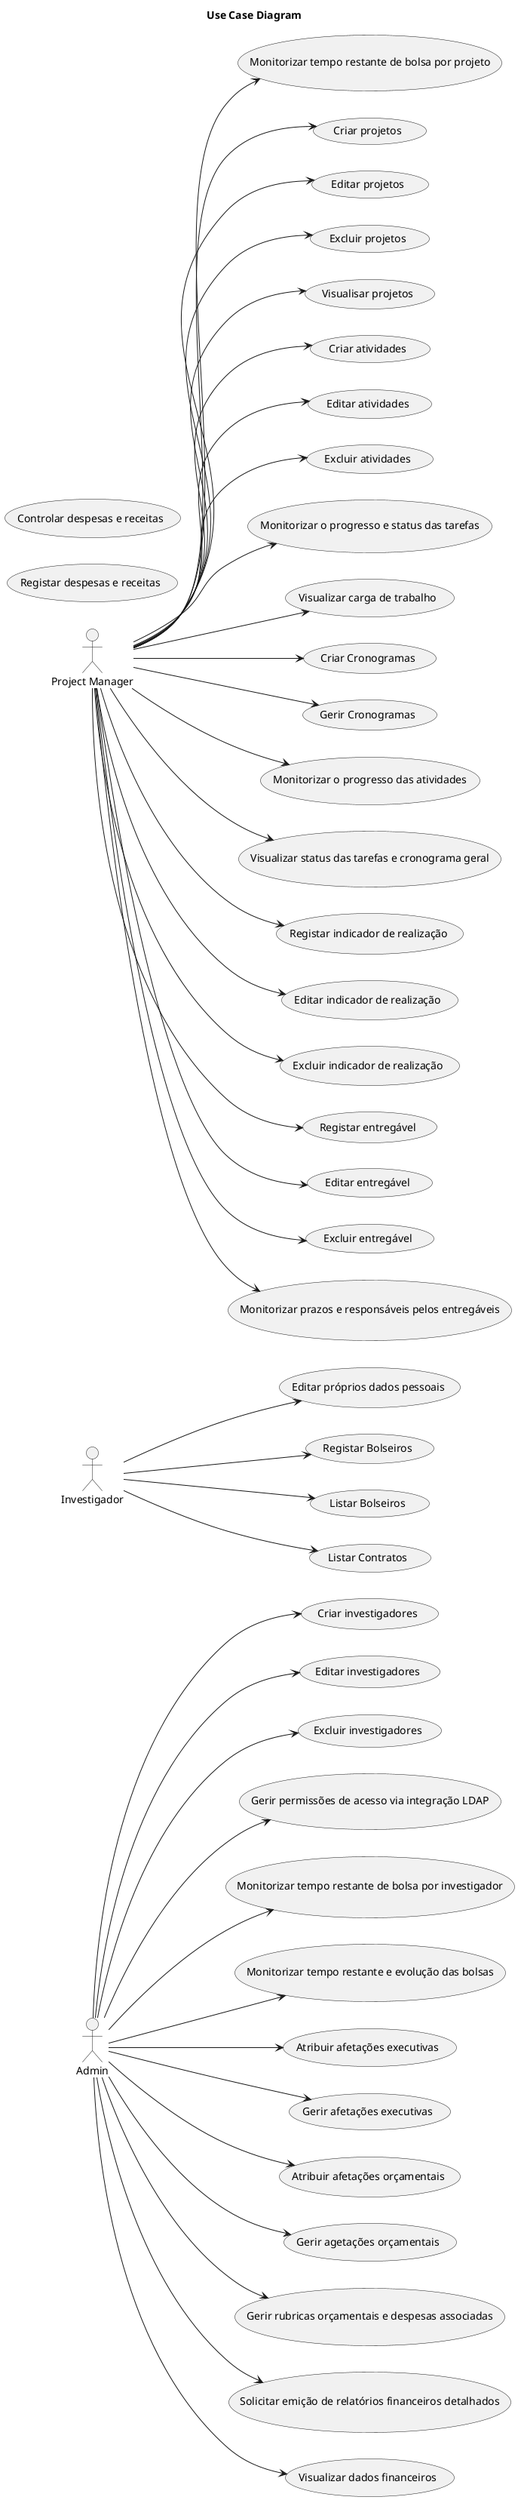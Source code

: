 @startuml Use Case Diagram

skinparam packageStyle rectangle


title Use Case Diagram
left to right direction

actor "Admin" as Admin
actor "Investigador" as Inv
actor "Project Manager" as PM
actor "Admin" as Admin

'* Gestão de Investigadores e Recursos Humanos
usecase "Criar investigadores" as CreateInv
usecase "Editar investigadores" as EditInv
usecase "Excluir investigadores" as ExcInv
usecase "Gerir permissões de acesso via integração LDAP" as GerAcesso
usecase "Editar próprios dados pessoais" as EditDados
usecase "Registar Bolseiros" as RegBol 
usecase "Listar Bolseiros" as LisBol
usecase "Listar Contratos" as LisCon
usecase "Monitorizar tempo restante de bolsa por projeto" as MTRBP
usecase "Monitorizar tempo restante de bolsa por investigador" as MTRBI
usecase "Monitorizar tempo restante e evolução das bolsas" as MTREB


Admin --> CreateInv
Admin --> EditInv
Admin --> ExcInv
Admin --> GerAcesso
Inv --> EditDados
Inv --> RegBol
Inv --> LisBol
Inv --> LisCon
PM --> MTRBP
Admin --> MTRBI 
'TODO confirmar com o prof
Admin --> MTREB

'* Gestão de Projetos
usecase "Criar projetos" as CreateProj
usecase "Editar projetos" as EditProj
usecase "Excluir projetos" as ExcProj
usecase "Visualisar projetos" as ListProj

PM --> CreateProj
PM --> EditProj
PM --> ExcProj
PM --> ListProj

'* Gestão de Atividades e Tarefas
usecase "Criar atividades" as CreateAct
usecase "Editar atividades" as EditAct
usecase "Excluir atividades" as ExcAct
usecase "Atribuir afetações executivas" as AAE
usecase "Gerir afetações executivas" as GAE
usecase "Atribuir afetações orçamentais" as AAO
usecase "Gerir agetações orçamentais" as GAO
usecase "Monitorizar o progresso e status das tarefas" as MPST
usecase "Visualizar carga de trabalho" as VCT

PM --> CreateAct
PM --> EditAct
PM --> ExcAct
Admin --> AAE
Admin --> GAE
Admin --> AAO
Admin --> GAO
PM --> MPST
PM --> VCT

'* Gestão Orçamental e Financeira
usecase "Registar despesas e receitas" as RDR
usecase "Controlar despesas e receitas" as CDR
usecase "Gerir rubricas orçamentais e despesas associadas" as GRODA
usecase "Solicitar emição de relatórios financeiros detalhados" as SERFD
usecase "Visualizar dados financeiros" as VDF

'? quem faz isto?

Admin --> GRODA
Admin --> SERFD
Admin --> VDF

'* Gestão de Cronogramas
usecase "Criar Cronogramas" as CC
usecase "Gerir Cronogramas" as GC
usecase "Monitorizar o progresso das atividades" as MPA
usecase "Visualizar status das tarefas e cronograma geral" as VSTCG

PM --> CC
PM --> GC
PM --> MPA
PM --> VSTCG

'* Gestão de Indicadores e Entregáveis
usecase "Registar indicador de realização" as RIR
usecase "Editar indicador de realização" as EdIR
usecase "Excluir indicador de realização" as ExIR
usecase "Registar entregável" as RE
usecase "Editar entregável" as EdE
usecase "Excluir entregável" as ExE
usecase "Monitorizar prazos e responsáveis pelos entregáveis" as MPRPE

PM --> RIR
PM --> EdIR
PM --> ExIR
PM --> RE
PM --> EdE
PM --> ExE
PM --> MPRPE

@enduml